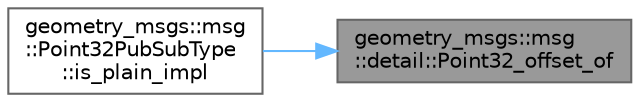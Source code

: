 digraph "geometry_msgs::msg::detail::Point32_offset_of"
{
 // INTERACTIVE_SVG=YES
 // LATEX_PDF_SIZE
  bgcolor="transparent";
  edge [fontname=Helvetica,fontsize=10,labelfontname=Helvetica,labelfontsize=10];
  node [fontname=Helvetica,fontsize=10,shape=box,height=0.2,width=0.4];
  rankdir="RL";
  Node1 [id="Node000001",label="geometry_msgs::msg\l::detail::Point32_offset_of",height=0.2,width=0.4,color="gray40", fillcolor="grey60", style="filled", fontcolor="black",tooltip=" "];
  Node1 -> Node2 [id="edge1_Node000001_Node000002",dir="back",color="steelblue1",style="solid",tooltip=" "];
  Node2 [id="Node000002",label="geometry_msgs::msg\l::Point32PubSubType\l::is_plain_impl",height=0.2,width=0.4,color="grey40", fillcolor="white", style="filled",URL="$d8/dab/classgeometry__msgs_1_1msg_1_1Point32PubSubType.html#a2c3fd2cab73c18dd7ec4bcfa83b5ccf0",tooltip=" "];
}
